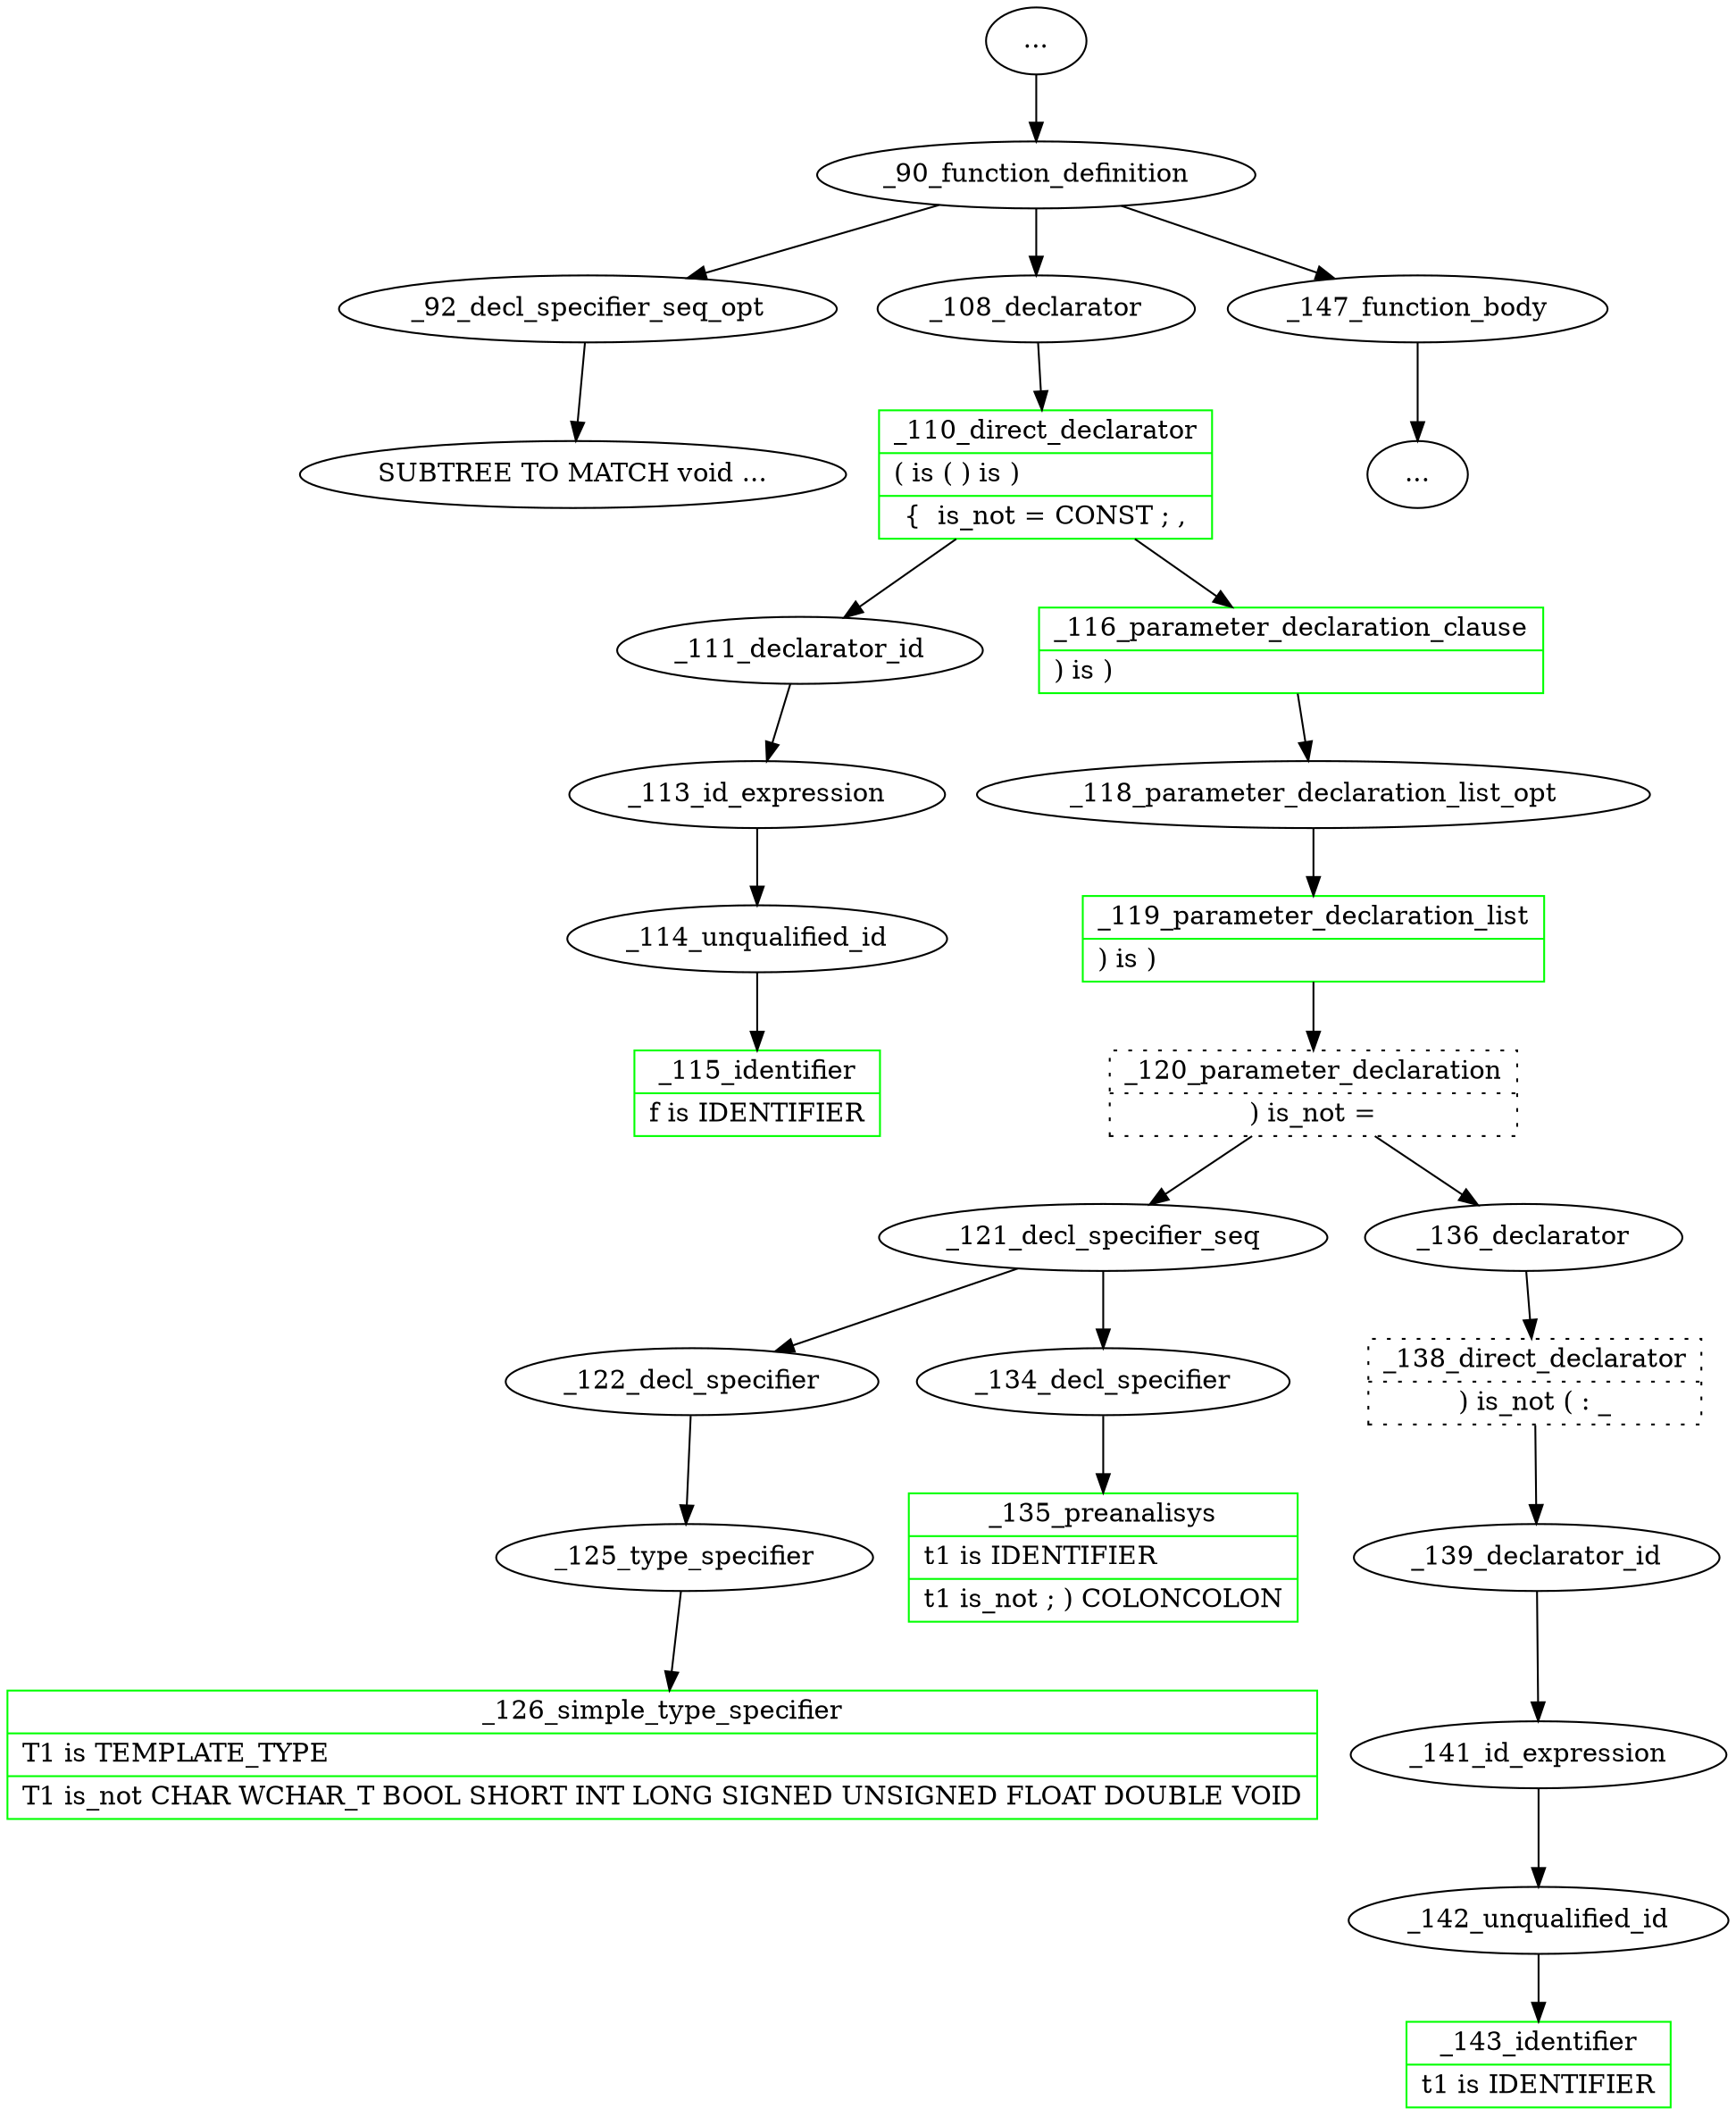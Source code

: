 digraph G {
//	size="5,8!";
//	size="4,6!";

  _CONTINUE_1 [label="..."]
  _CONTINUE_2 [label="..."]  

  _90_function_definition[label="_90_function_definition"]
//  _91_preanalisys[label="{_91_preanalisys|void\ is_not CLASS\ STRUCT\ UNION}", shape="record", color=black, style=dotted]
  _92_decl_specifier_seq_opt[label="_92_decl_specifier_seq_opt"]
  _93_decl_specifier_seq[label="SUBTREE TO MATCH void ..."]
//  _94_decl_specifier[label="_94_decl_specifier"]
//  _95_preanalisys[label="{_95_preanalisys|void\ is_not ;\ )\ COLONCOLON\ IDENTIFIER\ ~\ #}", shape="record", color=black, style=dotted]
//  _96_storage_class_specifier[label="{_96_storage_class_specifier|void\ is_not AUTO\ REGISTER\ STATIC\ EXTERN\ MUTABLE}", shape="record", color=black, style=dotted]
//  _97_type_specifier[label="_97_type_specifier"]
//  _98_simple_type_specifier[label="{_98_simple_type_specifier|void is VOID\l|void\ is_not TEMPLATE_TYPE\ CHAR\ WCHAR_T\ BOOL\ SHORT\ INT\ LONG\ SIGNED\ UNSIGNED\ FLOAT\ DOUBLE}", shape="record", color=green]
//  _99_type_name[label="_99_type_name"]
//  _100_class_name[label="{_100_class_name|void\ is_not CLASS_NAME}", shape="record", color=black, style=dotted]
//  _101_enum_name[label="{_101_enum_name|void\ is_not ENUM\ ENUM_NAME}", shape="record", color=black, style=dotted]
//  _102_typedef_name[label="{_102_typedef_name|void\ is_not TYPEDEF_NAME}", shape="record", color=black, style=dotted]
//  _103_nested_name_specifier[label="{_103_nested_name_specifier|void\ is_not CLASS_NAME\ NAMESPACE_NAME\ TEMPLATE_NAME}", shape="record", color=black, style=dotted]
//  _104_template_id[label="_104_template_id"]
//  _105_template_name[label="{_105_template_name|void\ is_not TEMPLATE_NAME}", shape="record", color=black, style=dotted]
//  _106_decl_specifier[label="_106_decl_specifier"]
//  _107_preanalisys[label="{_107_preanalisys|f is IDENTIFIER\l|f\ is_not ;\ )\ COLONCOLON}", shape="record", color=green]
  _108_declarator[label="_108_declarator"]
//  _109_preanalisys[label="{_109_preanalisys|f\ is_not )\ ;}", shape="record", color=black, style=dotted]
  _110_direct_declarator[label="{_110_direct_declarator|( is  ( ) is  ) \l| \{ \ is_not =\ CONST\ ;\ \,}", shape="record", color=green]
  _111_declarator_id[label="_111_declarator_id"]
//  _112_COLONCOLON_opt[label="{_112_COLONCOLON_opt|f\ is_not COLONCOLON}", shape="record", color=black, style=dotted]
  _113_id_expression[label="_113_id_expression"]
  _114_unqualified_id[label="_114_unqualified_id"]
  _115_identifier[label="{_115_identifier|f is IDENTIFIER\l}", shape="record", color=green]
  _116_parameter_declaration_clause[label="{_116_parameter_declaration_clause|) is  ) \l}", shape="record", color=green]
//  _117_preanalisys[label="{_117_preanalisys|T1\ is_not )}", shape="record", color=black, style=dotted]
  _118_parameter_declaration_list_opt[label="_118_parameter_declaration_list_opt"]
  _119_parameter_declaration_list[label="{_119_parameter_declaration_list|) is  ) \l}", shape="record", color=green]
  _120_parameter_declaration[label="{_120_parameter_declaration|)\ is_not =}", shape="record", color=black, style=dotted]
  _121_decl_specifier_seq[label="_121_decl_specifier_seq"]
  _122_decl_specifier[label="_122_decl_specifier"]
//  _123_preanalisys[label="{_123_preanalisys|T1\ is_not ;\ )\ COLONCOLON\ IDENTIFIER\ ~\ #}", shape="record", color=black, style=dotted]
//  _124_storage_class_specifier[label="{_124_storage_class_specifier|T1\ is_not AUTO\ REGISTER\ STATIC\ EXTERN\ MUTABLE}", shape="record", color=black, style=dotted]
  _125_type_specifier[label="_125_type_specifier"]
  _126_simple_type_specifier[label="{_126_simple_type_specifier|T1 is TEMPLATE_TYPE\l|T1\ is_not CHAR\ WCHAR_T\ BOOL\ SHORT\ INT\ LONG\ SIGNED\ UNSIGNED\ FLOAT\ DOUBLE\ VOID}", shape="record", color=green]
//  _127_type_name[label="_127_type_name"]
//  _128_class_name[label="{_128_class_name|T1\ is_not CLASS_NAME}", shape="record", color=black, style=dotted]
//  _129_enum_name[label="{_129_enum_name|T1\ is_not ENUM\ ENUM_NAME}", shape="record", color=black, style=dotted]
//  _130_typedef_name[label="{_130_typedef_name|T1\ is_not TYPEDEF_NAME}", shape="record", color=black, style=dotted]
//  _131_nested_name_specifier[label="{_131_nested_name_specifier|T1\ is_not CLASS_NAME\ NAMESPACE_NAME\ TEMPLATE_NAME}", shape="record", color=black, style=dotted]
//  _132_template_id[label="_132_template_id"]
//  _133_template_name[label="{_133_template_name|T1\ is_not TEMPLATE_NAME}", shape="record", color=black, style=dotted]
  _134_decl_specifier[label="_134_decl_specifier"]
  _135_preanalisys[label="{_135_preanalisys|t1 is IDENTIFIER\l|t1\ is_not ;\ )\ COLONCOLON}", shape="record", color=green]
  _136_declarator[label="_136_declarator"]
//  _137_preanalisys[label="{_137_preanalisys|t1\ is_not )\ ;}", shape="record", color=black, style=dotted]
  _138_direct_declarator[label="{_138_direct_declarator|)\ is_not (\ \:\ \_}", shape="record", color=black, style=dotted]
  _139_declarator_id[label="_139_declarator_id"]
//  _140_COLONCOLON_opt[label="{_140_COLONCOLON_opt|t1\ is_not COLONCOLON}", shape="record", color=black, style=dotted]
  _141_id_expression[label="_141_id_expression"]
  _142_unqualified_id[label="_142_unqualified_id"]
  _143_identifier[label="{_143_identifier|t1 is IDENTIFIER\l}", shape="record", color=green]
  _147_function_body[label="_147_function_body"]  



  _CONTINUE_1 -> _90_function_definition;
  _90_function_definition->_92_decl_specifier_seq_opt;
  _92_decl_specifier_seq_opt->_93_decl_specifier_seq;
//  _93_decl_specifier_seq->_94_decl_specifier;
//  _94_decl_specifier->_95_preanalisys;
//  _94_decl_specifier->_96_storage_class_specifier;
//  _94_decl_specifier->_97_type_specifier;
//  _97_type_specifier->_98_simple_type_specifier;
//  _98_simple_type_specifier->_99_type_name;
//  _99_type_name->_100_class_name;
//  _99_type_name->_101_enum_name;
//  _99_type_name->_102_typedef_name;
//  _98_simple_type_specifier->_103_nested_name_specifier;
//  _98_simple_type_specifier->_104_template_id;
//  _104_template_id->_105_template_name;
//  _93_decl_specifier_seq->_106_decl_specifier;
//  _106_decl_specifier->_107_preanalisys;
  _90_function_definition->_108_declarator;
//  _108_declarator->_109_preanalisys;
  _108_declarator->_110_direct_declarator;
  _110_direct_declarator->_111_declarator_id;
//  _111_declarator_id->_112_COLONCOLON_opt;
  _111_declarator_id->_113_id_expression;
  _113_id_expression->_114_unqualified_id;
  _114_unqualified_id->_115_identifier;
  _110_direct_declarator->_116_parameter_declaration_clause;
//  _116_parameter_declaration_clause->_117_preanalisys;
  _116_parameter_declaration_clause->_118_parameter_declaration_list_opt;
  _118_parameter_declaration_list_opt->_119_parameter_declaration_list;
  _119_parameter_declaration_list->_120_parameter_declaration;
  _120_parameter_declaration->_121_decl_specifier_seq;
  _121_decl_specifier_seq->_122_decl_specifier;
//  _122_decl_specifier->_123_preanalisys;
//  _122_decl_specifier->_124_storage_class_specifier;
  _122_decl_specifier->_125_type_specifier;
  _125_type_specifier->_126_simple_type_specifier;
//  _126_simple_type_specifier->_127_type_name;
//  _127_type_name->_128_class_name;
//  _127_type_name->_129_enum_name;
//  _127_type_name->_130_typedef_name;
//  _126_simple_type_specifier->_131_nested_name_specifier;
//  _126_simple_type_specifier->_132_template_id;
//  _132_template_id->_133_template_name;
  _121_decl_specifier_seq->_134_decl_specifier;
  _134_decl_specifier->_135_preanalisys;
  _120_parameter_declaration->_136_declarator;
//  _136_declarator->_137_preanalisys;
  _136_declarator->_138_direct_declarator;
  _138_direct_declarator->_139_declarator_id;
//  _139_declarator_id->_140_COLONCOLON_opt;
  _139_declarator_id->_141_id_expression;
  _141_id_expression->_142_unqualified_id;
  _142_unqualified_id->_143_identifier;
  _90_function_definition->_147_function_body;
  _147_function_body -> _CONTINUE_2;
}
